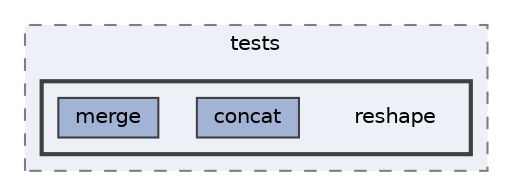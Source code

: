 digraph "/home/jam/Research/IRES-2025/dev/src/llm-scripts/testing/hypothesis-testing/hyp-env/lib/python3.12/site-packages/pandas/tests/reshape"
{
 // LATEX_PDF_SIZE
  bgcolor="transparent";
  edge [fontname=Helvetica,fontsize=10,labelfontname=Helvetica,labelfontsize=10];
  node [fontname=Helvetica,fontsize=10,shape=box,height=0.2,width=0.4];
  compound=true
  subgraph clusterdir_710a1cc500e45608596adbf556059cf7 {
    graph [ bgcolor="#edf0f7", pencolor="grey50", label="tests", fontname=Helvetica,fontsize=10 style="filled,dashed", URL="dir_710a1cc500e45608596adbf556059cf7.html",tooltip=""]
  subgraph clusterdir_270db18e1f96b8ccd64c29bc1ffe11de {
    graph [ bgcolor="#edf0f7", pencolor="grey25", label="", fontname=Helvetica,fontsize=10 style="filled,bold", URL="dir_270db18e1f96b8ccd64c29bc1ffe11de.html",tooltip=""]
    dir_270db18e1f96b8ccd64c29bc1ffe11de [shape=plaintext, label="reshape"];
  dir_2a7db9f92945679e19cad79c0f79e652 [label="concat", fillcolor="#a2b4d6", color="grey25", style="filled", URL="dir_2a7db9f92945679e19cad79c0f79e652.html",tooltip=""];
  dir_a7475e1e15f17462f5b702ab966e760d [label="merge", fillcolor="#a2b4d6", color="grey25", style="filled", URL="dir_a7475e1e15f17462f5b702ab966e760d.html",tooltip=""];
  }
  }
}
